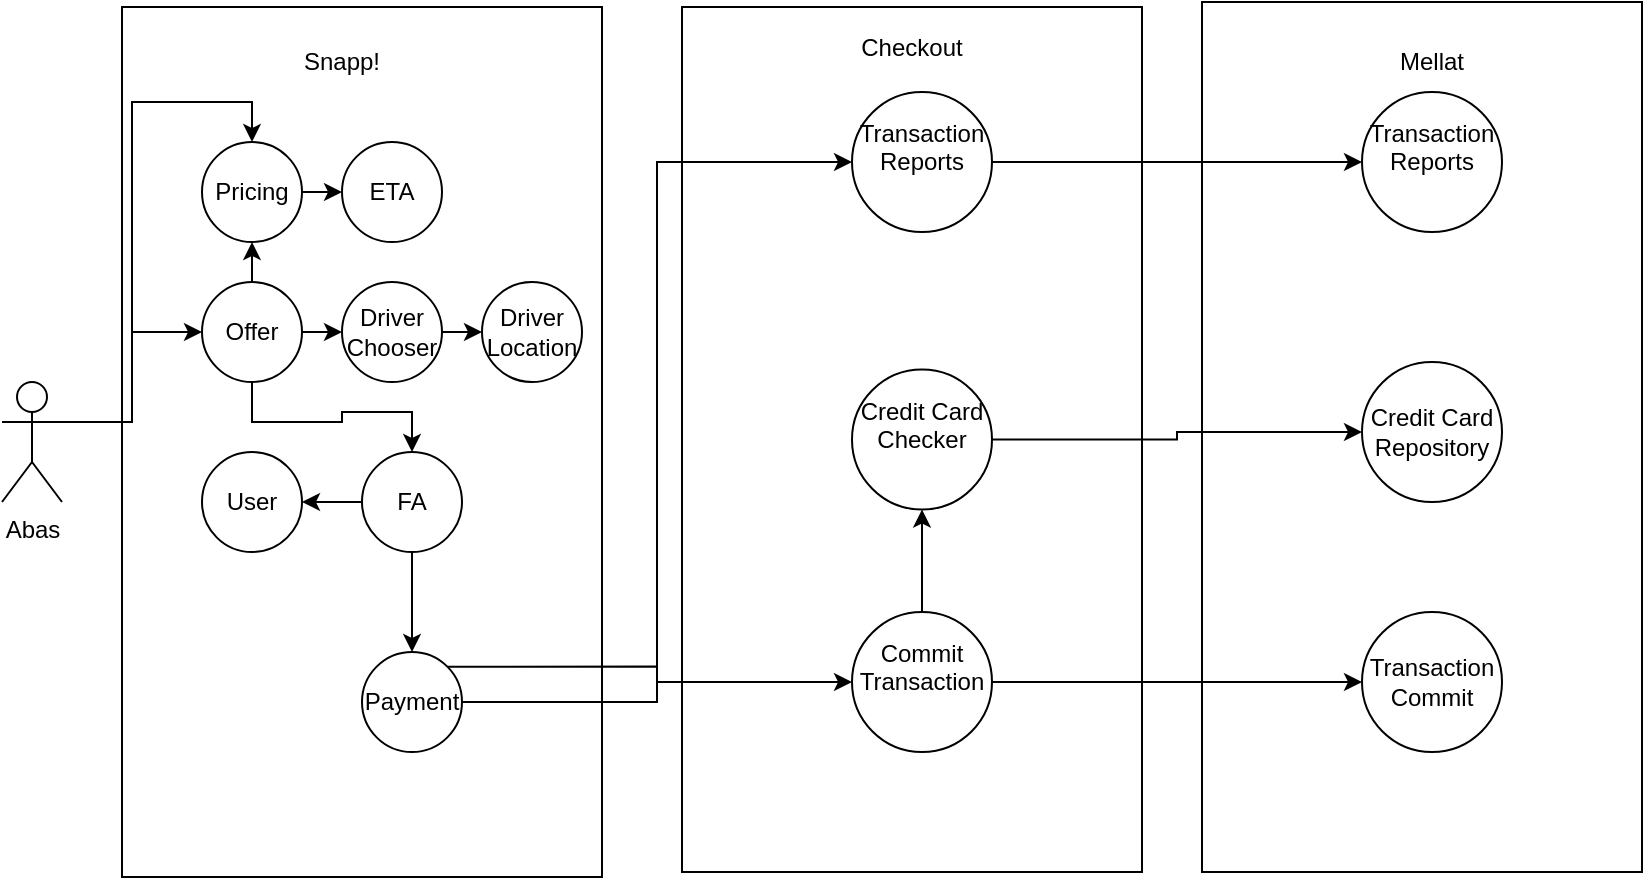 <mxfile version="24.8.4">
  <diagram name="Page-1" id="Kns9zYofZ5-7pSREQQkO">
    <mxGraphModel dx="1687" dy="878" grid="1" gridSize="10" guides="1" tooltips="1" connect="1" arrows="1" fold="1" page="1" pageScale="1" pageWidth="850" pageHeight="1100" math="0" shadow="0">
      <root>
        <mxCell id="0" />
        <mxCell id="1" parent="0" />
        <mxCell id="i1v_3ago9XrvcatZwt_g-41" value="" style="rounded=0;whiteSpace=wrap;html=1;strokeColor=default;align=center;verticalAlign=middle;fontFamily=Helvetica;fontSize=12;fontColor=default;fillColor=default;" vertex="1" parent="1">
          <mxGeometry x="620" y="25" width="220" height="435" as="geometry" />
        </mxCell>
        <mxCell id="i1v_3ago9XrvcatZwt_g-32" value="" style="rounded=0;whiteSpace=wrap;html=1;strokeColor=default;align=center;verticalAlign=middle;fontFamily=Helvetica;fontSize=12;fontColor=default;fillColor=default;" vertex="1" parent="1">
          <mxGeometry x="360" y="27.5" width="230" height="432.5" as="geometry" />
        </mxCell>
        <mxCell id="i1v_3ago9XrvcatZwt_g-14" value="" style="rounded=0;whiteSpace=wrap;html=1;strokeColor=default;align=center;verticalAlign=middle;fontFamily=Helvetica;fontSize=12;fontColor=default;fillColor=default;textShadow=0;gradientColor=none;shadow=0;glass=0;" vertex="1" parent="1">
          <mxGeometry x="80" y="27.5" width="240" height="435" as="geometry" />
        </mxCell>
        <mxCell id="i1v_3ago9XrvcatZwt_g-1" value="User" style="ellipse;whiteSpace=wrap;html=1;aspect=fixed;" vertex="1" parent="1">
          <mxGeometry x="120" y="250" width="50" height="50" as="geometry" />
        </mxCell>
        <mxCell id="i1v_3ago9XrvcatZwt_g-27" style="edgeStyle=orthogonalEdgeStyle;rounded=0;orthogonalLoop=1;jettySize=auto;html=1;exitX=0;exitY=0.5;exitDx=0;exitDy=0;entryX=1;entryY=0.5;entryDx=0;entryDy=0;fontFamily=Helvetica;fontSize=12;fontColor=default;" edge="1" parent="1" source="i1v_3ago9XrvcatZwt_g-2" target="i1v_3ago9XrvcatZwt_g-1">
          <mxGeometry relative="1" as="geometry" />
        </mxCell>
        <mxCell id="i1v_3ago9XrvcatZwt_g-28" style="edgeStyle=orthogonalEdgeStyle;rounded=0;orthogonalLoop=1;jettySize=auto;html=1;exitX=0.5;exitY=1;exitDx=0;exitDy=0;fontFamily=Helvetica;fontSize=12;fontColor=default;" edge="1" parent="1" source="i1v_3ago9XrvcatZwt_g-2" target="i1v_3ago9XrvcatZwt_g-3">
          <mxGeometry relative="1" as="geometry" />
        </mxCell>
        <mxCell id="i1v_3ago9XrvcatZwt_g-2" value="FA" style="ellipse;whiteSpace=wrap;html=1;" vertex="1" parent="1">
          <mxGeometry x="200" y="250" width="50" height="50" as="geometry" />
        </mxCell>
        <mxCell id="i1v_3ago9XrvcatZwt_g-34" style="edgeStyle=orthogonalEdgeStyle;rounded=0;orthogonalLoop=1;jettySize=auto;html=1;exitX=1;exitY=0.5;exitDx=0;exitDy=0;entryX=0;entryY=0.5;entryDx=0;entryDy=0;fontFamily=Helvetica;fontSize=12;fontColor=default;" edge="1" parent="1" source="i1v_3ago9XrvcatZwt_g-3" target="i1v_3ago9XrvcatZwt_g-31">
          <mxGeometry relative="1" as="geometry" />
        </mxCell>
        <mxCell id="i1v_3ago9XrvcatZwt_g-35" style="edgeStyle=orthogonalEdgeStyle;rounded=0;orthogonalLoop=1;jettySize=auto;html=1;exitX=1;exitY=0;exitDx=0;exitDy=0;entryX=0;entryY=0.5;entryDx=0;entryDy=0;fontFamily=Helvetica;fontSize=12;fontColor=default;" edge="1" parent="1" source="i1v_3ago9XrvcatZwt_g-3" target="i1v_3ago9XrvcatZwt_g-29">
          <mxGeometry relative="1" as="geometry" />
        </mxCell>
        <mxCell id="i1v_3ago9XrvcatZwt_g-3" value="Payment" style="ellipse;whiteSpace=wrap;html=1;" vertex="1" parent="1">
          <mxGeometry x="200" y="350" width="50" height="50" as="geometry" />
        </mxCell>
        <mxCell id="i1v_3ago9XrvcatZwt_g-22" style="edgeStyle=orthogonalEdgeStyle;rounded=0;orthogonalLoop=1;jettySize=auto;html=1;exitX=0.5;exitY=0;exitDx=0;exitDy=0;entryX=0.5;entryY=1;entryDx=0;entryDy=0;fontFamily=Helvetica;fontSize=12;fontColor=default;" edge="1" parent="1" source="i1v_3ago9XrvcatZwt_g-4" target="i1v_3ago9XrvcatZwt_g-5">
          <mxGeometry relative="1" as="geometry" />
        </mxCell>
        <mxCell id="i1v_3ago9XrvcatZwt_g-23" style="edgeStyle=orthogonalEdgeStyle;rounded=0;orthogonalLoop=1;jettySize=auto;html=1;exitX=1;exitY=0.5;exitDx=0;exitDy=0;entryX=0;entryY=0.5;entryDx=0;entryDy=0;fontFamily=Helvetica;fontSize=12;fontColor=default;" edge="1" parent="1" source="i1v_3ago9XrvcatZwt_g-4" target="i1v_3ago9XrvcatZwt_g-7">
          <mxGeometry relative="1" as="geometry" />
        </mxCell>
        <mxCell id="i1v_3ago9XrvcatZwt_g-26" style="edgeStyle=orthogonalEdgeStyle;rounded=0;orthogonalLoop=1;jettySize=auto;html=1;exitX=0.5;exitY=1;exitDx=0;exitDy=0;fontFamily=Helvetica;fontSize=12;fontColor=default;" edge="1" parent="1" source="i1v_3ago9XrvcatZwt_g-4" target="i1v_3ago9XrvcatZwt_g-2">
          <mxGeometry relative="1" as="geometry" />
        </mxCell>
        <mxCell id="i1v_3ago9XrvcatZwt_g-4" value="Offer" style="ellipse;whiteSpace=wrap;html=1;" vertex="1" parent="1">
          <mxGeometry x="120" y="165" width="50" height="50" as="geometry" />
        </mxCell>
        <mxCell id="i1v_3ago9XrvcatZwt_g-21" style="edgeStyle=orthogonalEdgeStyle;rounded=0;orthogonalLoop=1;jettySize=auto;html=1;exitX=1;exitY=0.5;exitDx=0;exitDy=0;entryX=0;entryY=0.5;entryDx=0;entryDy=0;fontFamily=Helvetica;fontSize=12;fontColor=default;" edge="1" parent="1" source="i1v_3ago9XrvcatZwt_g-5" target="i1v_3ago9XrvcatZwt_g-6">
          <mxGeometry relative="1" as="geometry" />
        </mxCell>
        <mxCell id="i1v_3ago9XrvcatZwt_g-5" value="Pricing" style="ellipse;whiteSpace=wrap;html=1;strokeColor=default;align=center;verticalAlign=middle;fontFamily=Helvetica;fontSize=12;fontColor=default;fillColor=default;" vertex="1" parent="1">
          <mxGeometry x="120" y="95" width="50" height="50" as="geometry" />
        </mxCell>
        <mxCell id="i1v_3ago9XrvcatZwt_g-6" value="ETA" style="ellipse;whiteSpace=wrap;html=1;strokeColor=default;align=center;verticalAlign=middle;fontFamily=Helvetica;fontSize=12;fontColor=default;fillColor=default;" vertex="1" parent="1">
          <mxGeometry x="190" y="95" width="50" height="50" as="geometry" />
        </mxCell>
        <mxCell id="i1v_3ago9XrvcatZwt_g-25" style="edgeStyle=orthogonalEdgeStyle;rounded=0;orthogonalLoop=1;jettySize=auto;html=1;exitX=1;exitY=0.5;exitDx=0;exitDy=0;entryX=0;entryY=0.5;entryDx=0;entryDy=0;fontFamily=Helvetica;fontSize=12;fontColor=default;" edge="1" parent="1" source="i1v_3ago9XrvcatZwt_g-7" target="i1v_3ago9XrvcatZwt_g-24">
          <mxGeometry relative="1" as="geometry" />
        </mxCell>
        <mxCell id="i1v_3ago9XrvcatZwt_g-7" value="Driver Chooser" style="ellipse;whiteSpace=wrap;html=1;strokeColor=default;align=center;verticalAlign=middle;fontFamily=Helvetica;fontSize=12;fontColor=default;fillColor=default;" vertex="1" parent="1">
          <mxGeometry x="190" y="165" width="50" height="50" as="geometry" />
        </mxCell>
        <mxCell id="i1v_3ago9XrvcatZwt_g-19" style="edgeStyle=orthogonalEdgeStyle;rounded=0;orthogonalLoop=1;jettySize=auto;html=1;exitX=1;exitY=0.333;exitDx=0;exitDy=0;exitPerimeter=0;entryX=0.5;entryY=0;entryDx=0;entryDy=0;fontFamily=Helvetica;fontSize=12;fontColor=default;" edge="1" parent="1" source="i1v_3ago9XrvcatZwt_g-10" target="i1v_3ago9XrvcatZwt_g-5">
          <mxGeometry relative="1" as="geometry" />
        </mxCell>
        <mxCell id="i1v_3ago9XrvcatZwt_g-20" style="edgeStyle=orthogonalEdgeStyle;rounded=0;orthogonalLoop=1;jettySize=auto;html=1;exitX=1;exitY=0.333;exitDx=0;exitDy=0;exitPerimeter=0;entryX=0;entryY=0.5;entryDx=0;entryDy=0;fontFamily=Helvetica;fontSize=12;fontColor=default;" edge="1" parent="1" source="i1v_3ago9XrvcatZwt_g-10" target="i1v_3ago9XrvcatZwt_g-4">
          <mxGeometry relative="1" as="geometry" />
        </mxCell>
        <mxCell id="i1v_3ago9XrvcatZwt_g-10" value="Abas" style="shape=umlActor;verticalLabelPosition=bottom;verticalAlign=top;html=1;outlineConnect=0;strokeColor=default;align=center;fontFamily=Helvetica;fontSize=12;fontColor=default;fillColor=default;" vertex="1" parent="1">
          <mxGeometry x="20" y="215" width="30" height="60" as="geometry" />
        </mxCell>
        <mxCell id="i1v_3ago9XrvcatZwt_g-15" value="Snapp!" style="text;html=1;align=center;verticalAlign=middle;whiteSpace=wrap;rounded=0;fontFamily=Helvetica;fontSize=12;fontColor=default;" vertex="1" parent="1">
          <mxGeometry x="160" y="40" width="60" height="30" as="geometry" />
        </mxCell>
        <mxCell id="i1v_3ago9XrvcatZwt_g-24" value="Driver Location" style="ellipse;whiteSpace=wrap;html=1;strokeColor=default;align=center;verticalAlign=middle;fontFamily=Helvetica;fontSize=12;fontColor=default;fillColor=default;" vertex="1" parent="1">
          <mxGeometry x="260" y="165" width="50" height="50" as="geometry" />
        </mxCell>
        <mxCell id="i1v_3ago9XrvcatZwt_g-37" style="edgeStyle=orthogonalEdgeStyle;rounded=0;orthogonalLoop=1;jettySize=auto;html=1;exitX=0.5;exitY=0;exitDx=0;exitDy=0;entryX=0.5;entryY=1;entryDx=0;entryDy=0;fontFamily=Helvetica;fontSize=12;fontColor=default;" edge="1" parent="1" source="i1v_3ago9XrvcatZwt_g-29" target="i1v_3ago9XrvcatZwt_g-30">
          <mxGeometry relative="1" as="geometry" />
        </mxCell>
        <mxCell id="i1v_3ago9XrvcatZwt_g-44" style="edgeStyle=orthogonalEdgeStyle;rounded=0;orthogonalLoop=1;jettySize=auto;html=1;exitX=1;exitY=0.5;exitDx=0;exitDy=0;entryX=0;entryY=0.5;entryDx=0;entryDy=0;fontFamily=Helvetica;fontSize=12;fontColor=default;" edge="1" parent="1" source="i1v_3ago9XrvcatZwt_g-29" target="i1v_3ago9XrvcatZwt_g-38">
          <mxGeometry relative="1" as="geometry" />
        </mxCell>
        <mxCell id="i1v_3ago9XrvcatZwt_g-29" value="Commit Transaction&lt;div&gt;&lt;br&gt;&lt;/div&gt;" style="ellipse;whiteSpace=wrap;html=1;strokeColor=default;align=center;verticalAlign=middle;fontFamily=Helvetica;fontSize=12;fontColor=default;fillColor=default;" vertex="1" parent="1">
          <mxGeometry x="445" y="330" width="70" height="70" as="geometry" />
        </mxCell>
        <mxCell id="i1v_3ago9XrvcatZwt_g-43" style="edgeStyle=orthogonalEdgeStyle;rounded=0;orthogonalLoop=1;jettySize=auto;html=1;exitX=1;exitY=0.5;exitDx=0;exitDy=0;entryX=0;entryY=0.5;entryDx=0;entryDy=0;fontFamily=Helvetica;fontSize=12;fontColor=default;" edge="1" parent="1" source="i1v_3ago9XrvcatZwt_g-30" target="i1v_3ago9XrvcatZwt_g-39">
          <mxGeometry relative="1" as="geometry" />
        </mxCell>
        <mxCell id="i1v_3ago9XrvcatZwt_g-30" value="Credit Card Checker&lt;div&gt;&lt;br&gt;&lt;/div&gt;" style="ellipse;whiteSpace=wrap;html=1;strokeColor=default;align=center;verticalAlign=middle;fontFamily=Helvetica;fontSize=12;fontColor=default;fillColor=default;" vertex="1" parent="1">
          <mxGeometry x="445" y="208.75" width="70" height="70" as="geometry" />
        </mxCell>
        <mxCell id="i1v_3ago9XrvcatZwt_g-45" style="edgeStyle=orthogonalEdgeStyle;rounded=0;orthogonalLoop=1;jettySize=auto;html=1;exitX=1;exitY=0.5;exitDx=0;exitDy=0;fontFamily=Helvetica;fontSize=12;fontColor=default;" edge="1" parent="1" source="i1v_3ago9XrvcatZwt_g-31" target="i1v_3ago9XrvcatZwt_g-40">
          <mxGeometry relative="1" as="geometry" />
        </mxCell>
        <mxCell id="i1v_3ago9XrvcatZwt_g-31" value="Transaction Reports&lt;div&gt;&lt;br&gt;&lt;/div&gt;" style="ellipse;whiteSpace=wrap;html=1;strokeColor=default;align=center;verticalAlign=middle;fontFamily=Helvetica;fontSize=12;fontColor=default;fillColor=default;" vertex="1" parent="1">
          <mxGeometry x="445" y="70" width="70" height="70" as="geometry" />
        </mxCell>
        <mxCell id="i1v_3ago9XrvcatZwt_g-33" value="Checkout&lt;div&gt;&lt;br&gt;&lt;/div&gt;" style="text;html=1;align=center;verticalAlign=middle;whiteSpace=wrap;rounded=0;fontFamily=Helvetica;fontSize=12;fontColor=default;" vertex="1" parent="1">
          <mxGeometry x="445" y="40" width="60" height="30" as="geometry" />
        </mxCell>
        <mxCell id="i1v_3ago9XrvcatZwt_g-38" value="Transaction Commit" style="ellipse;whiteSpace=wrap;html=1;strokeColor=default;align=center;verticalAlign=middle;fontFamily=Helvetica;fontSize=12;fontColor=default;fillColor=default;" vertex="1" parent="1">
          <mxGeometry x="700" y="330" width="70" height="70" as="geometry" />
        </mxCell>
        <mxCell id="i1v_3ago9XrvcatZwt_g-39" value="Credit Card Repository" style="ellipse;whiteSpace=wrap;html=1;strokeColor=default;align=center;verticalAlign=middle;fontFamily=Helvetica;fontSize=12;fontColor=default;fillColor=default;" vertex="1" parent="1">
          <mxGeometry x="700" y="205" width="70" height="70" as="geometry" />
        </mxCell>
        <mxCell id="i1v_3ago9XrvcatZwt_g-40" value="Transaction Reports&lt;div&gt;&lt;br&gt;&lt;/div&gt;" style="ellipse;whiteSpace=wrap;html=1;strokeColor=default;align=center;verticalAlign=middle;fontFamily=Helvetica;fontSize=12;fontColor=default;fillColor=default;" vertex="1" parent="1">
          <mxGeometry x="700" y="70" width="70" height="70" as="geometry" />
        </mxCell>
        <mxCell id="i1v_3ago9XrvcatZwt_g-42" value="Mellat" style="text;html=1;align=center;verticalAlign=middle;whiteSpace=wrap;rounded=0;fontFamily=Helvetica;fontSize=12;fontColor=default;" vertex="1" parent="1">
          <mxGeometry x="705" y="40" width="60" height="30" as="geometry" />
        </mxCell>
      </root>
    </mxGraphModel>
  </diagram>
</mxfile>
